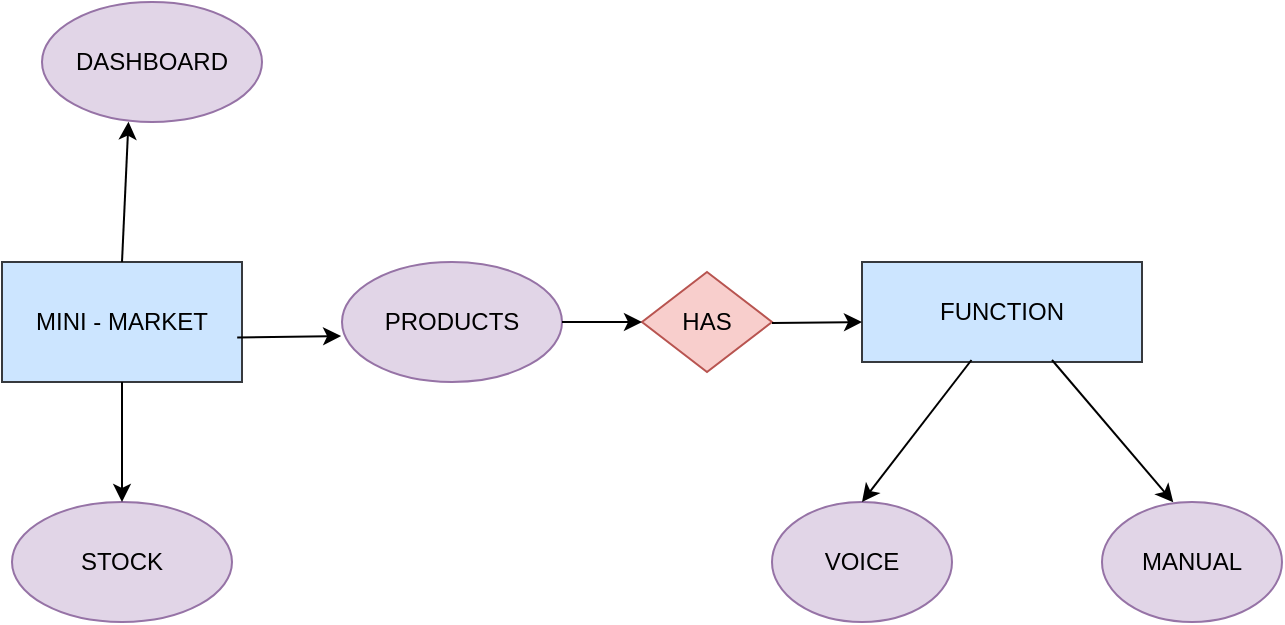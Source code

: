 <mxfile version="26.0.10">
  <diagram id="R2lEEEUBdFMjLlhIrx00" name="Page-1">
    <mxGraphModel dx="1050" dy="557" grid="1" gridSize="10" guides="1" tooltips="1" connect="1" arrows="1" fold="1" page="1" pageScale="1" pageWidth="850" pageHeight="1100" math="0" shadow="0" extFonts="Permanent Marker^https://fonts.googleapis.com/css?family=Permanent+Marker">
      <root>
        <mxCell id="0" />
        <mxCell id="1" parent="0" />
        <mxCell id="vaVUprtRBCeWoNe_6dwm-1" value="MINI - MARKET" style="rounded=0;whiteSpace=wrap;html=1;fillColor=#cce5ff;strokeColor=#36393d;" vertex="1" parent="1">
          <mxGeometry x="50" y="220" width="120" height="60" as="geometry" />
        </mxCell>
        <mxCell id="vaVUprtRBCeWoNe_6dwm-2" value="DASHBOARD" style="ellipse;whiteSpace=wrap;html=1;fillColor=#e1d5e7;strokeColor=#9673a6;" vertex="1" parent="1">
          <mxGeometry x="70" y="90" width="110" height="60" as="geometry" />
        </mxCell>
        <mxCell id="vaVUprtRBCeWoNe_6dwm-3" value="PRODUCTS" style="ellipse;whiteSpace=wrap;html=1;fillColor=#e1d5e7;strokeColor=#9673a6;" vertex="1" parent="1">
          <mxGeometry x="220" y="220" width="110" height="60" as="geometry" />
        </mxCell>
        <mxCell id="vaVUprtRBCeWoNe_6dwm-4" value="STOCK" style="ellipse;whiteSpace=wrap;html=1;fillColor=#e1d5e7;strokeColor=#9673a6;" vertex="1" parent="1">
          <mxGeometry x="55" y="340" width="110" height="60" as="geometry" />
        </mxCell>
        <mxCell id="vaVUprtRBCeWoNe_6dwm-5" value="HAS" style="rhombus;whiteSpace=wrap;html=1;fillColor=#f8cecc;strokeColor=#b85450;" vertex="1" parent="1">
          <mxGeometry x="370" y="225" width="65" height="50" as="geometry" />
        </mxCell>
        <mxCell id="vaVUprtRBCeWoNe_6dwm-6" value="FUNCTION" style="rounded=0;whiteSpace=wrap;html=1;fillColor=#cce5ff;strokeColor=#36393d;" vertex="1" parent="1">
          <mxGeometry x="480" y="220" width="140" height="50" as="geometry" />
        </mxCell>
        <mxCell id="vaVUprtRBCeWoNe_6dwm-7" value="VOICE" style="ellipse;whiteSpace=wrap;html=1;fillColor=#e1d5e7;strokeColor=#9673a6;" vertex="1" parent="1">
          <mxGeometry x="435" y="340" width="90" height="60" as="geometry" />
        </mxCell>
        <mxCell id="vaVUprtRBCeWoNe_6dwm-8" value="MANUAL" style="ellipse;whiteSpace=wrap;html=1;fillColor=#e1d5e7;strokeColor=#9673a6;" vertex="1" parent="1">
          <mxGeometry x="600" y="340" width="90" height="60" as="geometry" />
        </mxCell>
        <mxCell id="vaVUprtRBCeWoNe_6dwm-9" value="" style="endArrow=classic;html=1;rounded=0;exitX=0.5;exitY=0;exitDx=0;exitDy=0;entryX=0.393;entryY=0.997;entryDx=0;entryDy=0;entryPerimeter=0;" edge="1" parent="1" source="vaVUprtRBCeWoNe_6dwm-1" target="vaVUprtRBCeWoNe_6dwm-2">
          <mxGeometry width="50" height="50" relative="1" as="geometry">
            <mxPoint x="110" y="210" as="sourcePoint" />
            <mxPoint x="110" y="160" as="targetPoint" />
          </mxGeometry>
        </mxCell>
        <mxCell id="vaVUprtRBCeWoNe_6dwm-12" value="" style="endArrow=classic;html=1;rounded=0;exitX=0.98;exitY=0.63;exitDx=0;exitDy=0;entryX=-0.004;entryY=0.617;entryDx=0;entryDy=0;entryPerimeter=0;exitPerimeter=0;" edge="1" parent="1" source="vaVUprtRBCeWoNe_6dwm-1" target="vaVUprtRBCeWoNe_6dwm-3">
          <mxGeometry width="50" height="50" relative="1" as="geometry">
            <mxPoint x="150" y="300" as="sourcePoint" />
            <mxPoint x="200" y="250" as="targetPoint" />
          </mxGeometry>
        </mxCell>
        <mxCell id="vaVUprtRBCeWoNe_6dwm-13" value="" style="endArrow=classic;html=1;rounded=0;entryX=0.5;entryY=0;entryDx=0;entryDy=0;exitX=0.5;exitY=1;exitDx=0;exitDy=0;" edge="1" parent="1" source="vaVUprtRBCeWoNe_6dwm-1" target="vaVUprtRBCeWoNe_6dwm-4">
          <mxGeometry width="50" height="50" relative="1" as="geometry">
            <mxPoint x="90" y="330" as="sourcePoint" />
            <mxPoint x="140" y="280" as="targetPoint" />
          </mxGeometry>
        </mxCell>
        <mxCell id="vaVUprtRBCeWoNe_6dwm-14" value="" style="endArrow=classic;html=1;rounded=0;exitX=1;exitY=0.5;exitDx=0;exitDy=0;" edge="1" parent="1" source="vaVUprtRBCeWoNe_6dwm-3">
          <mxGeometry width="50" height="50" relative="1" as="geometry">
            <mxPoint x="320" y="245.5" as="sourcePoint" />
            <mxPoint x="370" y="250" as="targetPoint" />
          </mxGeometry>
        </mxCell>
        <mxCell id="vaVUprtRBCeWoNe_6dwm-15" value="" style="endArrow=classic;html=1;rounded=0;exitX=0.98;exitY=0.63;exitDx=0;exitDy=0;exitPerimeter=0;" edge="1" parent="1">
          <mxGeometry width="50" height="50" relative="1" as="geometry">
            <mxPoint x="435" y="250.5" as="sourcePoint" />
            <mxPoint x="480" y="250" as="targetPoint" />
          </mxGeometry>
        </mxCell>
        <mxCell id="vaVUprtRBCeWoNe_6dwm-16" value="" style="endArrow=classic;html=1;rounded=0;entryX=0.5;entryY=0;entryDx=0;entryDy=0;exitX=0.391;exitY=0.98;exitDx=0;exitDy=0;exitPerimeter=0;" edge="1" parent="1" source="vaVUprtRBCeWoNe_6dwm-6" target="vaVUprtRBCeWoNe_6dwm-7">
          <mxGeometry width="50" height="50" relative="1" as="geometry">
            <mxPoint x="530" y="270" as="sourcePoint" />
            <mxPoint x="530" y="330" as="targetPoint" />
          </mxGeometry>
        </mxCell>
        <mxCell id="vaVUprtRBCeWoNe_6dwm-17" value="" style="endArrow=classic;html=1;rounded=0;entryX=0.396;entryY=0.003;entryDx=0;entryDy=0;entryPerimeter=0;" edge="1" parent="1" target="vaVUprtRBCeWoNe_6dwm-8">
          <mxGeometry width="50" height="50" relative="1" as="geometry">
            <mxPoint x="575" y="269" as="sourcePoint" />
            <mxPoint x="520" y="340" as="targetPoint" />
          </mxGeometry>
        </mxCell>
      </root>
    </mxGraphModel>
  </diagram>
</mxfile>
